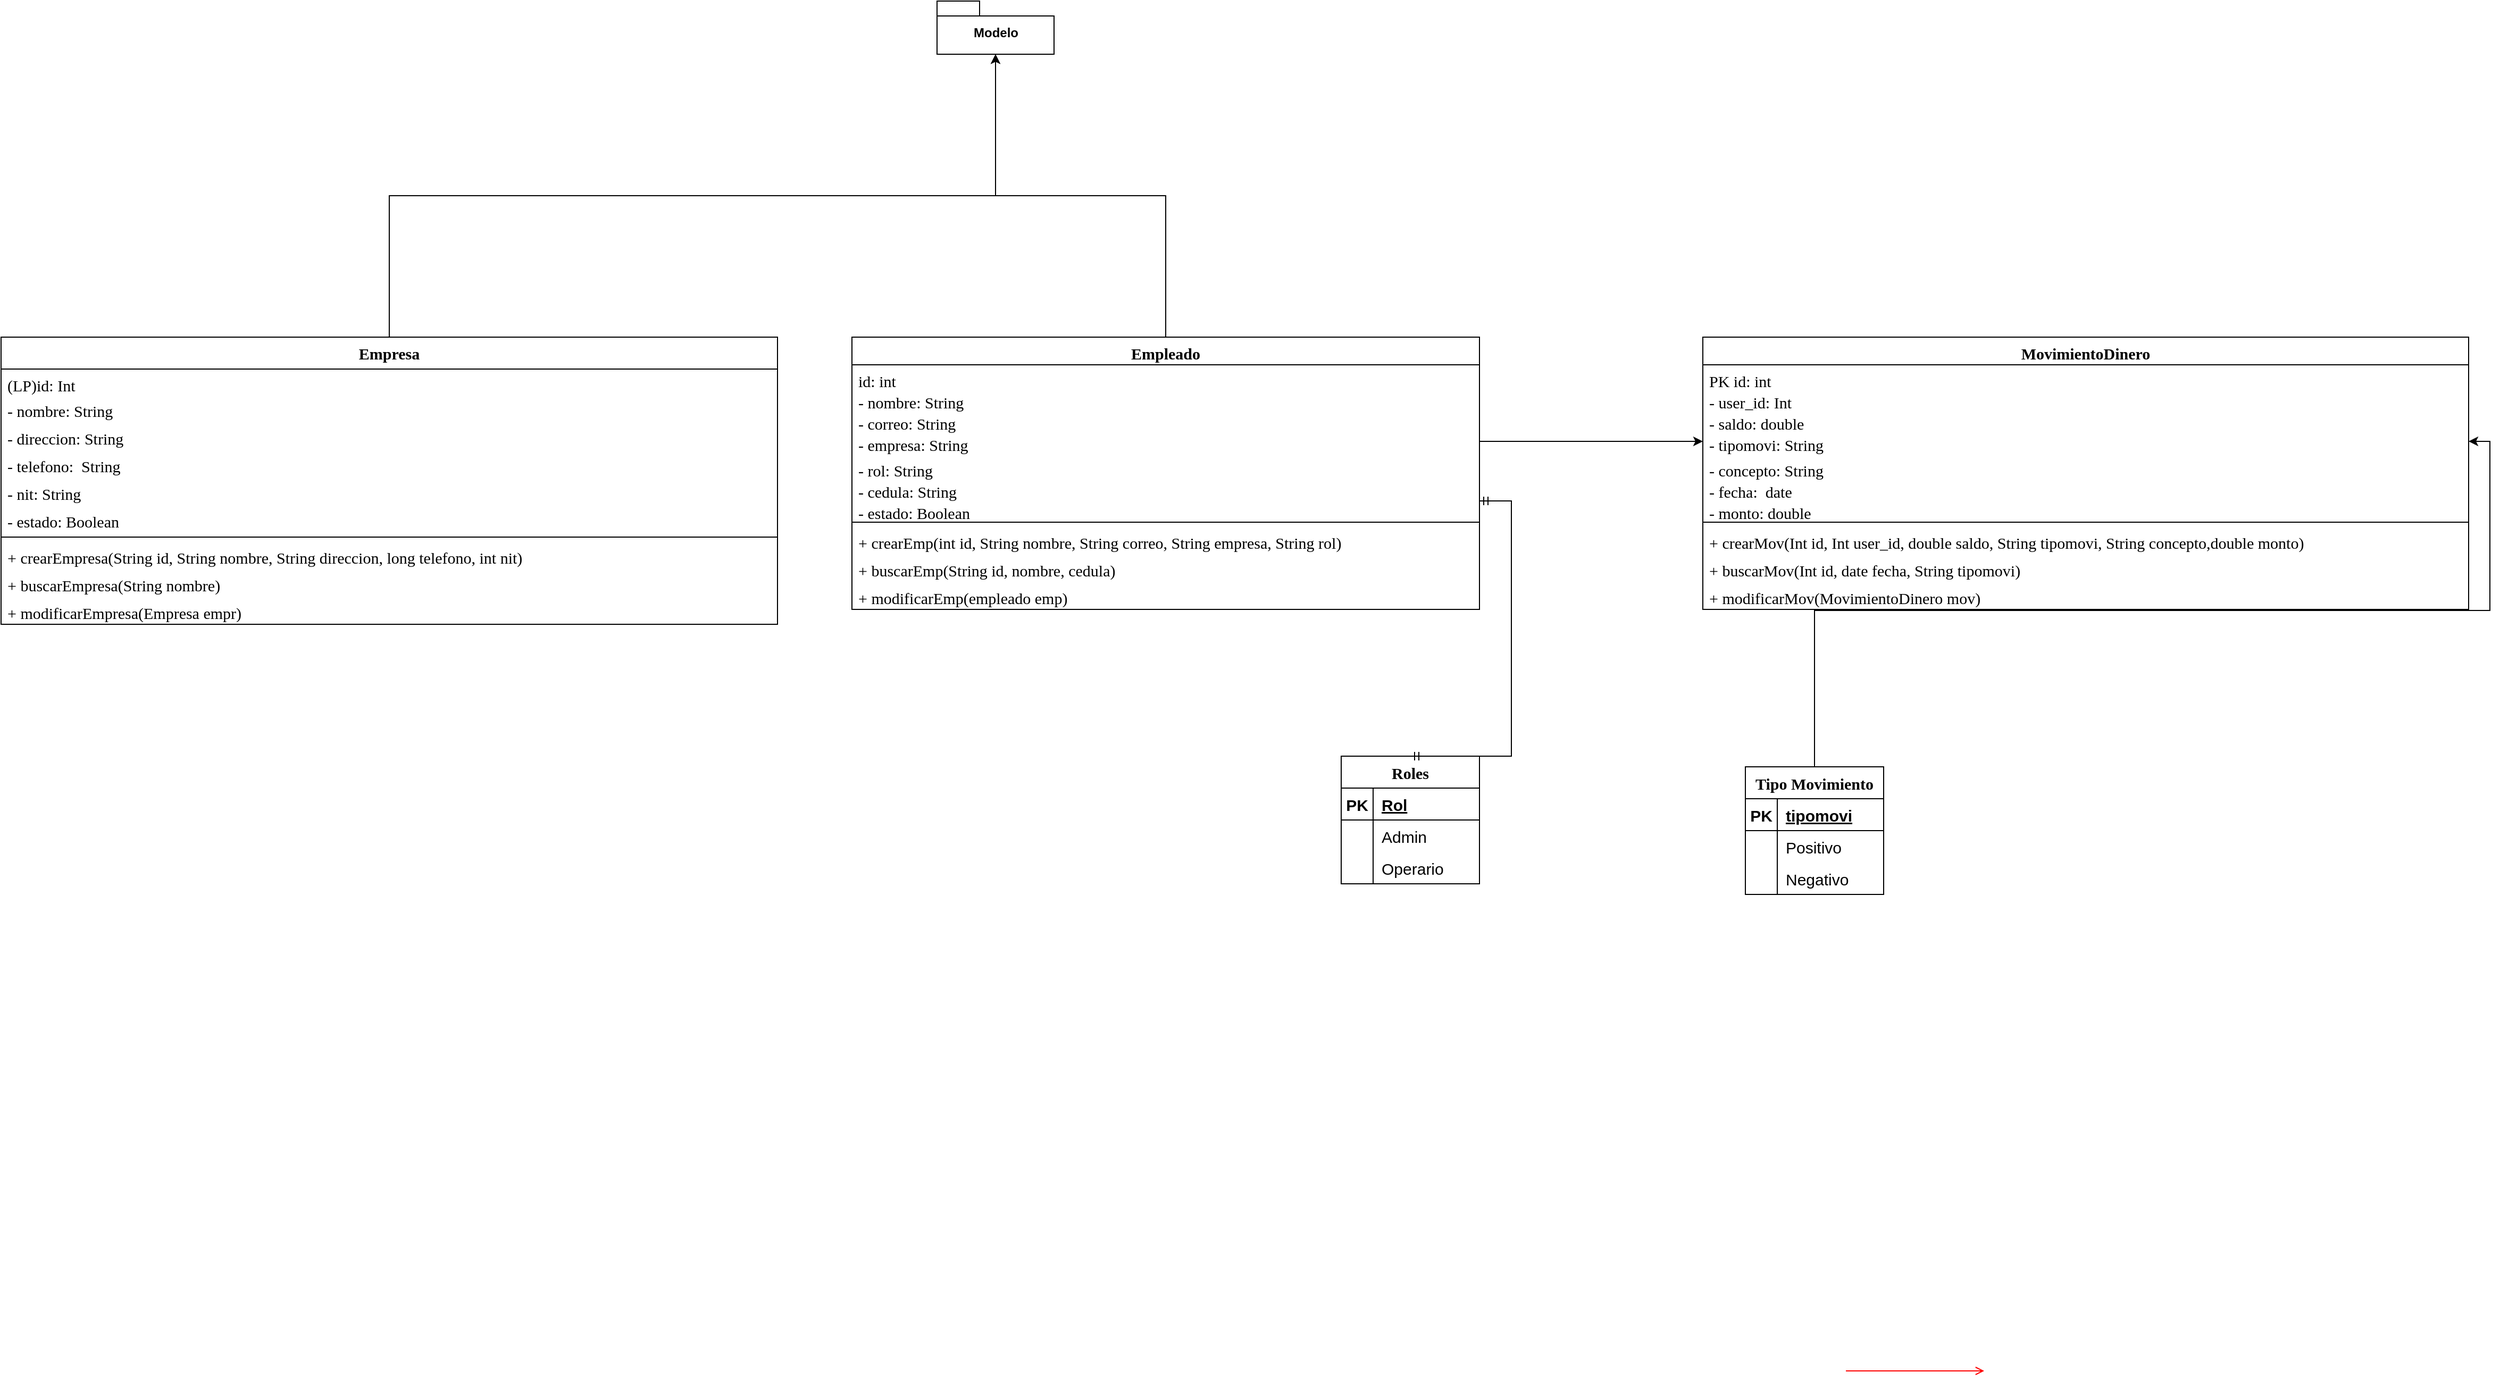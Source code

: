 <mxfile version="20.2.5" type="github">
  <diagram name="Page-1" id="e7e014a7-5840-1c2e-5031-d8a46d1fe8dd">
    <mxGraphModel dx="3645" dy="1515" grid="1" gridSize="10" guides="1" tooltips="1" connect="1" arrows="1" fold="1" page="1" pageScale="1" pageWidth="1169" pageHeight="826" background="none" math="0" shadow="0">
      <root>
        <mxCell id="0" />
        <mxCell id="1" parent="0" />
        <mxCell id="20" value="" style="endArrow=open;strokeColor=#FF0000;endFill=1;rounded=0" parent="1" edge="1">
          <mxGeometry relative="1" as="geometry">
            <mxPoint x="334.5" y="478" as="sourcePoint" />
            <mxPoint x="464.5" y="478" as="targetPoint" />
          </mxGeometry>
        </mxCell>
        <mxCell id="T2l-KAt5cFwoiX4_qtLd-35" style="edgeStyle=orthogonalEdgeStyle;rounded=0;orthogonalLoop=1;jettySize=auto;html=1;entryX=0.5;entryY=1;entryDx=0;entryDy=0;entryPerimeter=0;" edge="1" parent="1" source="-jhhfMKUaRIEQKiHu2_N-52" target="-jhhfMKUaRIEQKiHu2_N-64">
          <mxGeometry relative="1" as="geometry" />
        </mxCell>
        <mxCell id="-jhhfMKUaRIEQKiHu2_N-52" value="Empleado" style="swimlane;fontStyle=1;align=center;verticalAlign=top;childLayout=stackLayout;horizontal=1;startSize=26;horizontalStack=0;resizeParent=1;resizeParentMax=0;resizeLast=0;collapsible=1;marginBottom=0;fontFamily=Poppins;fontSource=https%3A%2F%2Ffonts.googleapis.com%2Fcss%3Ffamily%3DPoppins;fontSize=15;" parent="1" vertex="1">
          <mxGeometry x="-600" y="-494" width="590" height="256" as="geometry" />
        </mxCell>
        <mxCell id="-jhhfMKUaRIEQKiHu2_N-53" value="id: int" style="text;align=left;verticalAlign=top;spacingLeft=4;spacingRight=4;overflow=hidden;rotatable=0;points=[[0,0.5],[1,0.5]];portConstraint=eastwest;fontFamily=Poppins;fontSource=https%3A%2F%2Ffonts.googleapis.com%2Fcss%3Ffamily%3DPoppins;fontSize=15;" parent="-jhhfMKUaRIEQKiHu2_N-52" vertex="1">
          <mxGeometry y="26" width="590" height="20" as="geometry" />
        </mxCell>
        <mxCell id="-jhhfMKUaRIEQKiHu2_N-54" value="- nombre: String" style="text;align=left;verticalAlign=top;spacingLeft=4;spacingRight=4;overflow=hidden;rotatable=0;points=[[0,0.5],[1,0.5]];portConstraint=eastwest;fontFamily=Poppins;fontSource=https%3A%2F%2Ffonts.googleapis.com%2Fcss%3Ffamily%3DPoppins;fontSize=15;" parent="-jhhfMKUaRIEQKiHu2_N-52" vertex="1">
          <mxGeometry y="46" width="590" height="20" as="geometry" />
        </mxCell>
        <mxCell id="-jhhfMKUaRIEQKiHu2_N-55" value="- correo: String&#xa;  " style="text;align=left;verticalAlign=top;spacingLeft=4;spacingRight=4;overflow=hidden;rotatable=0;points=[[0,0.5],[1,0.5]];portConstraint=eastwest;fontFamily=Poppins;fontSource=https%3A%2F%2Ffonts.googleapis.com%2Fcss%3Ffamily%3DPoppins;fontSize=15;" parent="-jhhfMKUaRIEQKiHu2_N-52" vertex="1">
          <mxGeometry y="66" width="590" height="20" as="geometry" />
        </mxCell>
        <mxCell id="-jhhfMKUaRIEQKiHu2_N-56" value="- empresa: String" style="text;align=left;verticalAlign=top;spacingLeft=4;spacingRight=4;overflow=hidden;rotatable=0;points=[[0,0.5],[1,0.5]];portConstraint=eastwest;fontFamily=Poppins;fontSource=https%3A%2F%2Ffonts.googleapis.com%2Fcss%3Ffamily%3DPoppins;fontSize=15;" parent="-jhhfMKUaRIEQKiHu2_N-52" vertex="1">
          <mxGeometry y="86" width="590" height="24" as="geometry" />
        </mxCell>
        <mxCell id="-jhhfMKUaRIEQKiHu2_N-57" value="- rol: String" style="text;align=left;verticalAlign=top;spacingLeft=4;spacingRight=4;overflow=hidden;rotatable=0;points=[[0,0.5],[1,0.5]];portConstraint=eastwest;fontFamily=Poppins;fontSource=https%3A%2F%2Ffonts.googleapis.com%2Fcss%3Ffamily%3DPoppins;fontSize=15;" parent="-jhhfMKUaRIEQKiHu2_N-52" vertex="1">
          <mxGeometry y="110" width="590" height="20" as="geometry" />
        </mxCell>
        <mxCell id="vJ8r76aD_HHUpvMMQtQt-20" value="- cedula: String" style="text;align=left;verticalAlign=top;spacingLeft=4;spacingRight=4;overflow=hidden;rotatable=0;points=[[0,0.5],[1,0.5]];portConstraint=eastwest;fontFamily=Poppins;fontSource=https%3A%2F%2Ffonts.googleapis.com%2Fcss%3Ffamily%3DPoppins;fontSize=15;" parent="-jhhfMKUaRIEQKiHu2_N-52" vertex="1">
          <mxGeometry y="130" width="590" height="20" as="geometry" />
        </mxCell>
        <mxCell id="vJ8r76aD_HHUpvMMQtQt-21" value="- estado: Boolean" style="text;align=left;verticalAlign=top;spacingLeft=4;spacingRight=4;overflow=hidden;rotatable=0;points=[[0,0.5],[1,0.5]];portConstraint=eastwest;fontFamily=Poppins;fontSource=https%3A%2F%2Ffonts.googleapis.com%2Fcss%3Ffamily%3DPoppins;fontSize=15;" parent="-jhhfMKUaRIEQKiHu2_N-52" vertex="1">
          <mxGeometry y="150" width="590" height="20" as="geometry" />
        </mxCell>
        <mxCell id="-jhhfMKUaRIEQKiHu2_N-58" value="" style="line;strokeWidth=1;fillColor=none;align=left;verticalAlign=middle;spacingTop=-1;spacingLeft=3;spacingRight=3;rotatable=0;labelPosition=right;points=[];portConstraint=eastwest;" parent="-jhhfMKUaRIEQKiHu2_N-52" vertex="1">
          <mxGeometry y="170" width="590" height="8" as="geometry" />
        </mxCell>
        <mxCell id="-jhhfMKUaRIEQKiHu2_N-59" value="+ crearEmp(int id, String nombre, String correo, String empresa, String rol)" style="text;align=left;verticalAlign=top;spacingLeft=4;spacingRight=4;overflow=hidden;rotatable=0;points=[[0,0.5],[1,0.5]];portConstraint=eastwest;fontFamily=Poppins;fontSource=https%3A%2F%2Ffonts.googleapis.com%2Fcss%3Ffamily%3DPoppins;fontSize=15;" parent="-jhhfMKUaRIEQKiHu2_N-52" vertex="1">
          <mxGeometry y="178" width="590" height="26" as="geometry" />
        </mxCell>
        <mxCell id="-jhhfMKUaRIEQKiHu2_N-60" value="+ buscarEmp(String id, nombre, cedula)" style="text;align=left;verticalAlign=top;spacingLeft=4;spacingRight=4;overflow=hidden;rotatable=0;points=[[0,0.5],[1,0.5]];portConstraint=eastwest;fontFamily=Poppins;fontSource=https%3A%2F%2Ffonts.googleapis.com%2Fcss%3Ffamily%3DPoppins;fontSize=15;" parent="-jhhfMKUaRIEQKiHu2_N-52" vertex="1">
          <mxGeometry y="204" width="590" height="26" as="geometry" />
        </mxCell>
        <mxCell id="-jhhfMKUaRIEQKiHu2_N-61" value="+ modificarEmp(empleado emp)" style="text;align=left;verticalAlign=top;spacingLeft=4;spacingRight=4;overflow=hidden;rotatable=0;points=[[0,0.5],[1,0.5]];portConstraint=eastwest;fontFamily=Poppins;fontSource=https%3A%2F%2Ffonts.googleapis.com%2Fcss%3Ffamily%3DPoppins;fontSize=15;" parent="-jhhfMKUaRIEQKiHu2_N-52" vertex="1">
          <mxGeometry y="230" width="590" height="26" as="geometry" />
        </mxCell>
        <mxCell id="-jhhfMKUaRIEQKiHu2_N-64" value="Modelo" style="shape=folder;fontStyle=1;spacingTop=10;tabWidth=40;tabHeight=14;tabPosition=left;html=1;" parent="1" vertex="1">
          <mxGeometry x="-520" y="-810" width="110" height="50" as="geometry" />
        </mxCell>
        <mxCell id="-jhhfMKUaRIEQKiHu2_N-69" value="Roles" style="shape=table;startSize=30;container=1;collapsible=1;childLayout=tableLayout;fixedRows=1;rowLines=0;fontStyle=1;align=center;resizeLast=1;fontSize=15;fontFamily=Poppins;fontSource=https%3A%2F%2Ffonts.googleapis.com%2Fcss%3Ffamily%3DPoppins;" parent="1" vertex="1">
          <mxGeometry x="-140" y="-100" width="130" height="120" as="geometry" />
        </mxCell>
        <mxCell id="-jhhfMKUaRIEQKiHu2_N-70" value="" style="shape=tableRow;horizontal=0;startSize=0;swimlaneHead=0;swimlaneBody=0;fillColor=none;collapsible=0;dropTarget=0;points=[[0,0.5],[1,0.5]];portConstraint=eastwest;top=0;left=0;right=0;bottom=1;" parent="-jhhfMKUaRIEQKiHu2_N-69" vertex="1">
          <mxGeometry y="30" width="130" height="30" as="geometry" />
        </mxCell>
        <mxCell id="-jhhfMKUaRIEQKiHu2_N-71" value="PK" style="shape=partialRectangle;connectable=0;fillColor=none;top=0;left=0;bottom=0;right=0;fontStyle=1;overflow=hidden;fontSize=15;" parent="-jhhfMKUaRIEQKiHu2_N-70" vertex="1">
          <mxGeometry width="30" height="30" as="geometry">
            <mxRectangle width="30" height="30" as="alternateBounds" />
          </mxGeometry>
        </mxCell>
        <mxCell id="-jhhfMKUaRIEQKiHu2_N-72" value="Rol" style="shape=partialRectangle;connectable=0;fillColor=none;top=0;left=0;bottom=0;right=0;align=left;spacingLeft=6;fontStyle=5;overflow=hidden;fontSize=15;" parent="-jhhfMKUaRIEQKiHu2_N-70" vertex="1">
          <mxGeometry x="30" width="100" height="30" as="geometry">
            <mxRectangle width="100" height="30" as="alternateBounds" />
          </mxGeometry>
        </mxCell>
        <mxCell id="-jhhfMKUaRIEQKiHu2_N-73" value="" style="shape=tableRow;horizontal=0;startSize=0;swimlaneHead=0;swimlaneBody=0;fillColor=none;collapsible=0;dropTarget=0;points=[[0,0.5],[1,0.5]];portConstraint=eastwest;top=0;left=0;right=0;bottom=0;" parent="-jhhfMKUaRIEQKiHu2_N-69" vertex="1">
          <mxGeometry y="60" width="130" height="30" as="geometry" />
        </mxCell>
        <mxCell id="-jhhfMKUaRIEQKiHu2_N-74" value="" style="shape=partialRectangle;connectable=0;fillColor=none;top=0;left=0;bottom=0;right=0;editable=1;overflow=hidden;" parent="-jhhfMKUaRIEQKiHu2_N-73" vertex="1">
          <mxGeometry width="30" height="30" as="geometry">
            <mxRectangle width="30" height="30" as="alternateBounds" />
          </mxGeometry>
        </mxCell>
        <mxCell id="-jhhfMKUaRIEQKiHu2_N-75" value="Admin" style="shape=partialRectangle;connectable=0;fillColor=none;top=0;left=0;bottom=0;right=0;align=left;spacingLeft=6;overflow=hidden;fontSize=15;" parent="-jhhfMKUaRIEQKiHu2_N-73" vertex="1">
          <mxGeometry x="30" width="100" height="30" as="geometry">
            <mxRectangle width="100" height="30" as="alternateBounds" />
          </mxGeometry>
        </mxCell>
        <mxCell id="-jhhfMKUaRIEQKiHu2_N-76" value="" style="shape=tableRow;horizontal=0;startSize=0;swimlaneHead=0;swimlaneBody=0;fillColor=none;collapsible=0;dropTarget=0;points=[[0,0.5],[1,0.5]];portConstraint=eastwest;top=0;left=0;right=0;bottom=0;" parent="-jhhfMKUaRIEQKiHu2_N-69" vertex="1">
          <mxGeometry y="90" width="130" height="30" as="geometry" />
        </mxCell>
        <mxCell id="-jhhfMKUaRIEQKiHu2_N-77" value="" style="shape=partialRectangle;connectable=0;fillColor=none;top=0;left=0;bottom=0;right=0;editable=1;overflow=hidden;" parent="-jhhfMKUaRIEQKiHu2_N-76" vertex="1">
          <mxGeometry width="30" height="30" as="geometry">
            <mxRectangle width="30" height="30" as="alternateBounds" />
          </mxGeometry>
        </mxCell>
        <mxCell id="-jhhfMKUaRIEQKiHu2_N-78" value="Operario" style="shape=partialRectangle;connectable=0;fillColor=none;top=0;left=0;bottom=0;right=0;align=left;spacingLeft=6;overflow=hidden;fontSize=15;" parent="-jhhfMKUaRIEQKiHu2_N-76" vertex="1">
          <mxGeometry x="30" width="100" height="30" as="geometry">
            <mxRectangle width="100" height="30" as="alternateBounds" />
          </mxGeometry>
        </mxCell>
        <mxCell id="-jhhfMKUaRIEQKiHu2_N-79" value="" style="edgeStyle=entityRelationEdgeStyle;fontSize=12;html=1;endArrow=ERmandOne;startArrow=ERmandOne;rounded=0;entryX=0.5;entryY=0;entryDx=0;entryDy=0;" parent="1" target="-jhhfMKUaRIEQKiHu2_N-69" edge="1">
          <mxGeometry width="100" height="100" relative="1" as="geometry">
            <mxPoint x="-10" y="-340" as="sourcePoint" />
            <mxPoint x="-110" y="-230" as="targetPoint" />
          </mxGeometry>
        </mxCell>
        <mxCell id="-jhhfMKUaRIEQKiHu2_N-92" style="edgeStyle=orthogonalEdgeStyle;rounded=0;orthogonalLoop=1;jettySize=auto;html=1;exitX=0.5;exitY=0;exitDx=0;exitDy=0;entryX=0.5;entryY=1;entryDx=0;entryDy=0;entryPerimeter=0;" parent="1" source="-jhhfMKUaRIEQKiHu2_N-80" target="-jhhfMKUaRIEQKiHu2_N-64" edge="1">
          <mxGeometry relative="1" as="geometry" />
        </mxCell>
        <mxCell id="-jhhfMKUaRIEQKiHu2_N-80" value="Empresa" style="swimlane;fontStyle=1;align=center;verticalAlign=top;childLayout=stackLayout;horizontal=1;startSize=30;horizontalStack=0;resizeParent=1;resizeParentMax=0;resizeLast=0;collapsible=1;marginBottom=0;fillStyle=solid;fontFamily=Poppins;fontSource=https%3A%2F%2Ffonts.googleapis.com%2Fcss%3Ffamily%3DPoppins;fontSize=15;strokeWidth=1;fillColor=#FFFFFF;" parent="1" vertex="1">
          <mxGeometry x="-1400" y="-494" width="730" height="270" as="geometry" />
        </mxCell>
        <mxCell id="-jhhfMKUaRIEQKiHu2_N-81" value="(LP)id: Int" style="text;strokeColor=none;fillColor=none;align=left;verticalAlign=top;spacingLeft=4;spacingRight=4;overflow=hidden;rotatable=0;points=[[0,0.5],[1,0.5]];portConstraint=eastwest;fillStyle=solid;fontFamily=Poppins;fontSource=https%3A%2F%2Ffonts.googleapis.com%2Fcss%3Ffamily%3DPoppins;fontSize=15;" parent="-jhhfMKUaRIEQKiHu2_N-80" vertex="1">
          <mxGeometry y="30" width="730" height="24" as="geometry" />
        </mxCell>
        <mxCell id="-jhhfMKUaRIEQKiHu2_N-82" value="- nombre: String" style="text;strokeColor=none;fillColor=none;align=left;verticalAlign=top;spacingLeft=4;spacingRight=4;overflow=hidden;rotatable=0;points=[[0,0.5],[1,0.5]];portConstraint=eastwest;fillStyle=solid;fontFamily=Poppins;fontSource=https%3A%2F%2Ffonts.googleapis.com%2Fcss%3Ffamily%3DPoppins;fontSize=15;" parent="-jhhfMKUaRIEQKiHu2_N-80" vertex="1">
          <mxGeometry y="54" width="730" height="26" as="geometry" />
        </mxCell>
        <mxCell id="-jhhfMKUaRIEQKiHu2_N-83" value="- direccion: String" style="text;strokeColor=none;fillColor=none;align=left;verticalAlign=top;spacingLeft=4;spacingRight=4;overflow=hidden;rotatable=0;points=[[0,0.5],[1,0.5]];portConstraint=eastwest;fillStyle=solid;fontFamily=Poppins;fontSource=https%3A%2F%2Ffonts.googleapis.com%2Fcss%3Ffamily%3DPoppins;fontSize=15;" parent="-jhhfMKUaRIEQKiHu2_N-80" vertex="1">
          <mxGeometry y="80" width="730" height="26" as="geometry" />
        </mxCell>
        <mxCell id="-jhhfMKUaRIEQKiHu2_N-84" value="- telefono:  String" style="text;strokeColor=none;fillColor=none;align=left;verticalAlign=top;spacingLeft=4;spacingRight=4;overflow=hidden;rotatable=0;points=[[0,0.5],[1,0.5]];portConstraint=eastwest;fillStyle=solid;fontFamily=Poppins;fontSource=https%3A%2F%2Ffonts.googleapis.com%2Fcss%3Ffamily%3DPoppins;fontSize=15;" parent="-jhhfMKUaRIEQKiHu2_N-80" vertex="1">
          <mxGeometry y="106" width="730" height="26" as="geometry" />
        </mxCell>
        <mxCell id="-jhhfMKUaRIEQKiHu2_N-85" value="- nit: String" style="text;strokeColor=none;fillColor=none;align=left;verticalAlign=top;spacingLeft=4;spacingRight=4;overflow=hidden;rotatable=0;points=[[0,0.5],[1,0.5]];portConstraint=eastwest;fillStyle=solid;fontFamily=Poppins;fontSource=https%3A%2F%2Ffonts.googleapis.com%2Fcss%3Ffamily%3DPoppins;fontSize=15;" parent="-jhhfMKUaRIEQKiHu2_N-80" vertex="1">
          <mxGeometry y="132" width="730" height="26" as="geometry" />
        </mxCell>
        <mxCell id="-jhhfMKUaRIEQKiHu2_N-90" value="- estado: Boolean" style="text;strokeColor=none;fillColor=none;align=left;verticalAlign=top;spacingLeft=4;spacingRight=4;overflow=hidden;rotatable=0;points=[[0,0.5],[1,0.5]];portConstraint=eastwest;fillStyle=solid;fontFamily=Poppins;fontSource=https%3A%2F%2Ffonts.googleapis.com%2Fcss%3Ffamily%3DPoppins;fontSize=15;" parent="-jhhfMKUaRIEQKiHu2_N-80" vertex="1">
          <mxGeometry y="158" width="730" height="26" as="geometry" />
        </mxCell>
        <mxCell id="-jhhfMKUaRIEQKiHu2_N-86" value="" style="line;strokeWidth=1;fillColor=none;align=left;verticalAlign=middle;spacingTop=-1;spacingLeft=3;spacingRight=3;rotatable=0;labelPosition=right;points=[];portConstraint=eastwest;fillStyle=solid;fontFamily=Poppins;fontSource=https%3A%2F%2Ffonts.googleapis.com%2Fcss%3Ffamily%3DPoppins;fontSize=15;" parent="-jhhfMKUaRIEQKiHu2_N-80" vertex="1">
          <mxGeometry y="184" width="730" height="8" as="geometry" />
        </mxCell>
        <mxCell id="-jhhfMKUaRIEQKiHu2_N-87" value="+ crearEmpresa(String id, String nombre, String direccion, long telefono, int nit)" style="text;strokeColor=none;fillColor=none;align=left;verticalAlign=top;spacingLeft=4;spacingRight=4;overflow=hidden;rotatable=0;points=[[0,0.5],[1,0.5]];portConstraint=eastwest;fillStyle=solid;fontFamily=Poppins;fontSource=https%3A%2F%2Ffonts.googleapis.com%2Fcss%3Ffamily%3DPoppins;fontSize=15;" parent="-jhhfMKUaRIEQKiHu2_N-80" vertex="1">
          <mxGeometry y="192" width="730" height="26" as="geometry" />
        </mxCell>
        <mxCell id="-jhhfMKUaRIEQKiHu2_N-89" value="+ buscarEmpresa(String nombre)" style="text;strokeColor=none;fillColor=none;align=left;verticalAlign=top;spacingLeft=4;spacingRight=4;overflow=hidden;rotatable=0;points=[[0,0.5],[1,0.5]];portConstraint=eastwest;fillStyle=solid;fontFamily=Poppins;fontSource=https%3A%2F%2Ffonts.googleapis.com%2Fcss%3Ffamily%3DPoppins;fontSize=15;" parent="-jhhfMKUaRIEQKiHu2_N-80" vertex="1">
          <mxGeometry y="218" width="730" height="26" as="geometry" />
        </mxCell>
        <mxCell id="-jhhfMKUaRIEQKiHu2_N-88" value="+ modificarEmpresa(Empresa empr)" style="text;strokeColor=none;fillColor=none;align=left;verticalAlign=top;spacingLeft=4;spacingRight=4;overflow=hidden;rotatable=0;points=[[0,0.5],[1,0.5]];portConstraint=eastwest;fillStyle=solid;fontFamily=Poppins;fontSource=https%3A%2F%2Ffonts.googleapis.com%2Fcss%3Ffamily%3DPoppins;fontSize=15;" parent="-jhhfMKUaRIEQKiHu2_N-80" vertex="1">
          <mxGeometry y="244" width="730" height="26" as="geometry" />
        </mxCell>
        <mxCell id="T2l-KAt5cFwoiX4_qtLd-20" value="MovimientoDinero" style="swimlane;fontStyle=1;align=center;verticalAlign=top;childLayout=stackLayout;horizontal=1;startSize=26;horizontalStack=0;resizeParent=1;resizeParentMax=0;resizeLast=0;collapsible=1;marginBottom=0;fontFamily=Poppins;fontSource=https%3A%2F%2Ffonts.googleapis.com%2Fcss%3Ffamily%3DPoppins;fontSize=15;" vertex="1" parent="1">
          <mxGeometry x="200" y="-494" width="720" height="256" as="geometry" />
        </mxCell>
        <mxCell id="T2l-KAt5cFwoiX4_qtLd-21" value="PK id: int" style="text;align=left;verticalAlign=top;spacingLeft=4;spacingRight=4;overflow=hidden;rotatable=0;points=[[0,0.5],[1,0.5]];portConstraint=eastwest;fontFamily=Poppins;fontSource=https%3A%2F%2Ffonts.googleapis.com%2Fcss%3Ffamily%3DPoppins;fontSize=15;" vertex="1" parent="T2l-KAt5cFwoiX4_qtLd-20">
          <mxGeometry y="26" width="720" height="20" as="geometry" />
        </mxCell>
        <mxCell id="T2l-KAt5cFwoiX4_qtLd-22" value="- user_id: Int" style="text;align=left;verticalAlign=top;spacingLeft=4;spacingRight=4;overflow=hidden;rotatable=0;points=[[0,0.5],[1,0.5]];portConstraint=eastwest;fontFamily=Poppins;fontSource=https%3A%2F%2Ffonts.googleapis.com%2Fcss%3Ffamily%3DPoppins;fontSize=15;" vertex="1" parent="T2l-KAt5cFwoiX4_qtLd-20">
          <mxGeometry y="46" width="720" height="20" as="geometry" />
        </mxCell>
        <mxCell id="T2l-KAt5cFwoiX4_qtLd-23" value="- saldo: double" style="text;align=left;verticalAlign=top;spacingLeft=4;spacingRight=4;overflow=hidden;rotatable=0;points=[[0,0.5],[1,0.5]];portConstraint=eastwest;fontFamily=Poppins;fontSource=https%3A%2F%2Ffonts.googleapis.com%2Fcss%3Ffamily%3DPoppins;fontSize=15;" vertex="1" parent="T2l-KAt5cFwoiX4_qtLd-20">
          <mxGeometry y="66" width="720" height="20" as="geometry" />
        </mxCell>
        <mxCell id="T2l-KAt5cFwoiX4_qtLd-24" value="- tipomovi: String" style="text;align=left;verticalAlign=top;spacingLeft=4;spacingRight=4;overflow=hidden;rotatable=0;points=[[0,0.5],[1,0.5]];portConstraint=eastwest;fontFamily=Poppins;fontSource=https%3A%2F%2Ffonts.googleapis.com%2Fcss%3Ffamily%3DPoppins;fontSize=15;" vertex="1" parent="T2l-KAt5cFwoiX4_qtLd-20">
          <mxGeometry y="86" width="720" height="24" as="geometry" />
        </mxCell>
        <mxCell id="T2l-KAt5cFwoiX4_qtLd-39" value="- concepto: String  " style="text;align=left;verticalAlign=top;spacingLeft=4;spacingRight=4;overflow=hidden;rotatable=0;points=[[0,0.5],[1,0.5]];portConstraint=eastwest;fontFamily=Poppins;fontSource=https%3A%2F%2Ffonts.googleapis.com%2Fcss%3Ffamily%3DPoppins;fontSize=15;" vertex="1" parent="T2l-KAt5cFwoiX4_qtLd-20">
          <mxGeometry y="110" width="720" height="20" as="geometry" />
        </mxCell>
        <mxCell id="T2l-KAt5cFwoiX4_qtLd-40" value="- fecha:  date" style="text;align=left;verticalAlign=top;spacingLeft=4;spacingRight=4;overflow=hidden;rotatable=0;points=[[0,0.5],[1,0.5]];portConstraint=eastwest;fontFamily=Poppins;fontSource=https%3A%2F%2Ffonts.googleapis.com%2Fcss%3Ffamily%3DPoppins;fontSize=15;" vertex="1" parent="T2l-KAt5cFwoiX4_qtLd-20">
          <mxGeometry y="130" width="720" height="20" as="geometry" />
        </mxCell>
        <mxCell id="T2l-KAt5cFwoiX4_qtLd-27" value="- monto: double  " style="text;align=left;verticalAlign=top;spacingLeft=4;spacingRight=4;overflow=hidden;rotatable=0;points=[[0,0.5],[1,0.5]];portConstraint=eastwest;fontFamily=Poppins;fontSource=https%3A%2F%2Ffonts.googleapis.com%2Fcss%3Ffamily%3DPoppins;fontSize=15;" vertex="1" parent="T2l-KAt5cFwoiX4_qtLd-20">
          <mxGeometry y="150" width="720" height="20" as="geometry" />
        </mxCell>
        <mxCell id="T2l-KAt5cFwoiX4_qtLd-28" value="" style="line;strokeWidth=1;fillColor=none;align=left;verticalAlign=middle;spacingTop=-1;spacingLeft=3;spacingRight=3;rotatable=0;labelPosition=right;points=[];portConstraint=eastwest;" vertex="1" parent="T2l-KAt5cFwoiX4_qtLd-20">
          <mxGeometry y="170" width="720" height="8" as="geometry" />
        </mxCell>
        <mxCell id="T2l-KAt5cFwoiX4_qtLd-29" value="+ crearMov(Int id, Int user_id, double saldo, String tipomovi, String concepto,double monto)" style="text;align=left;verticalAlign=top;spacingLeft=4;spacingRight=4;overflow=hidden;rotatable=0;points=[[0,0.5],[1,0.5]];portConstraint=eastwest;fontFamily=Poppins;fontSource=https%3A%2F%2Ffonts.googleapis.com%2Fcss%3Ffamily%3DPoppins;fontSize=15;" vertex="1" parent="T2l-KAt5cFwoiX4_qtLd-20">
          <mxGeometry y="178" width="720" height="26" as="geometry" />
        </mxCell>
        <mxCell id="T2l-KAt5cFwoiX4_qtLd-30" value="+ buscarMov(Int id, date fecha, String tipomovi)" style="text;align=left;verticalAlign=top;spacingLeft=4;spacingRight=4;overflow=hidden;rotatable=0;points=[[0,0.5],[1,0.5]];portConstraint=eastwest;fontFamily=Poppins;fontSource=https%3A%2F%2Ffonts.googleapis.com%2Fcss%3Ffamily%3DPoppins;fontSize=15;" vertex="1" parent="T2l-KAt5cFwoiX4_qtLd-20">
          <mxGeometry y="204" width="720" height="26" as="geometry" />
        </mxCell>
        <mxCell id="T2l-KAt5cFwoiX4_qtLd-31" value="+ modificarMov(MovimientoDinero mov)" style="text;align=left;verticalAlign=top;spacingLeft=4;spacingRight=4;overflow=hidden;rotatable=0;points=[[0,0.5],[1,0.5]];portConstraint=eastwest;fontFamily=Poppins;fontSource=https%3A%2F%2Ffonts.googleapis.com%2Fcss%3Ffamily%3DPoppins;fontSize=15;" vertex="1" parent="T2l-KAt5cFwoiX4_qtLd-20">
          <mxGeometry y="230" width="720" height="26" as="geometry" />
        </mxCell>
        <mxCell id="T2l-KAt5cFwoiX4_qtLd-36" style="edgeStyle=orthogonalEdgeStyle;rounded=0;orthogonalLoop=1;jettySize=auto;html=1;entryX=0;entryY=0.5;entryDx=0;entryDy=0;" edge="1" parent="1" source="-jhhfMKUaRIEQKiHu2_N-56" target="T2l-KAt5cFwoiX4_qtLd-24">
          <mxGeometry relative="1" as="geometry" />
        </mxCell>
        <mxCell id="T2l-KAt5cFwoiX4_qtLd-51" style="edgeStyle=orthogonalEdgeStyle;rounded=0;orthogonalLoop=1;jettySize=auto;html=1;entryX=1;entryY=0.5;entryDx=0;entryDy=0;" edge="1" parent="1" source="T2l-KAt5cFwoiX4_qtLd-41" target="T2l-KAt5cFwoiX4_qtLd-24">
          <mxGeometry relative="1" as="geometry" />
        </mxCell>
        <mxCell id="T2l-KAt5cFwoiX4_qtLd-41" value="Tipo Movimiento" style="shape=table;startSize=30;container=1;collapsible=1;childLayout=tableLayout;fixedRows=1;rowLines=0;fontStyle=1;align=center;resizeLast=1;fontSize=15;fontFamily=Poppins;fontSource=https%3A%2F%2Ffonts.googleapis.com%2Fcss%3Ffamily%3DPoppins;" vertex="1" parent="1">
          <mxGeometry x="240" y="-90" width="130" height="120" as="geometry" />
        </mxCell>
        <mxCell id="T2l-KAt5cFwoiX4_qtLd-42" value="" style="shape=tableRow;horizontal=0;startSize=0;swimlaneHead=0;swimlaneBody=0;fillColor=none;collapsible=0;dropTarget=0;points=[[0,0.5],[1,0.5]];portConstraint=eastwest;top=0;left=0;right=0;bottom=1;" vertex="1" parent="T2l-KAt5cFwoiX4_qtLd-41">
          <mxGeometry y="30" width="130" height="30" as="geometry" />
        </mxCell>
        <mxCell id="T2l-KAt5cFwoiX4_qtLd-43" value="PK" style="shape=partialRectangle;connectable=0;fillColor=none;top=0;left=0;bottom=0;right=0;fontStyle=1;overflow=hidden;fontSize=15;" vertex="1" parent="T2l-KAt5cFwoiX4_qtLd-42">
          <mxGeometry width="30" height="30" as="geometry">
            <mxRectangle width="30" height="30" as="alternateBounds" />
          </mxGeometry>
        </mxCell>
        <mxCell id="T2l-KAt5cFwoiX4_qtLd-44" value="tipomovi" style="shape=partialRectangle;connectable=0;fillColor=none;top=0;left=0;bottom=0;right=0;align=left;spacingLeft=6;fontStyle=5;overflow=hidden;fontSize=15;" vertex="1" parent="T2l-KAt5cFwoiX4_qtLd-42">
          <mxGeometry x="30" width="100" height="30" as="geometry">
            <mxRectangle width="100" height="30" as="alternateBounds" />
          </mxGeometry>
        </mxCell>
        <mxCell id="T2l-KAt5cFwoiX4_qtLd-45" value="" style="shape=tableRow;horizontal=0;startSize=0;swimlaneHead=0;swimlaneBody=0;fillColor=none;collapsible=0;dropTarget=0;points=[[0,0.5],[1,0.5]];portConstraint=eastwest;top=0;left=0;right=0;bottom=0;" vertex="1" parent="T2l-KAt5cFwoiX4_qtLd-41">
          <mxGeometry y="60" width="130" height="30" as="geometry" />
        </mxCell>
        <mxCell id="T2l-KAt5cFwoiX4_qtLd-46" value="" style="shape=partialRectangle;connectable=0;fillColor=none;top=0;left=0;bottom=0;right=0;editable=1;overflow=hidden;" vertex="1" parent="T2l-KAt5cFwoiX4_qtLd-45">
          <mxGeometry width="30" height="30" as="geometry">
            <mxRectangle width="30" height="30" as="alternateBounds" />
          </mxGeometry>
        </mxCell>
        <mxCell id="T2l-KAt5cFwoiX4_qtLd-47" value="Positivo" style="shape=partialRectangle;connectable=0;fillColor=none;top=0;left=0;bottom=0;right=0;align=left;spacingLeft=6;overflow=hidden;fontSize=15;" vertex="1" parent="T2l-KAt5cFwoiX4_qtLd-45">
          <mxGeometry x="30" width="100" height="30" as="geometry">
            <mxRectangle width="100" height="30" as="alternateBounds" />
          </mxGeometry>
        </mxCell>
        <mxCell id="T2l-KAt5cFwoiX4_qtLd-48" value="" style="shape=tableRow;horizontal=0;startSize=0;swimlaneHead=0;swimlaneBody=0;fillColor=none;collapsible=0;dropTarget=0;points=[[0,0.5],[1,0.5]];portConstraint=eastwest;top=0;left=0;right=0;bottom=0;" vertex="1" parent="T2l-KAt5cFwoiX4_qtLd-41">
          <mxGeometry y="90" width="130" height="30" as="geometry" />
        </mxCell>
        <mxCell id="T2l-KAt5cFwoiX4_qtLd-49" value="" style="shape=partialRectangle;connectable=0;fillColor=none;top=0;left=0;bottom=0;right=0;editable=1;overflow=hidden;" vertex="1" parent="T2l-KAt5cFwoiX4_qtLd-48">
          <mxGeometry width="30" height="30" as="geometry">
            <mxRectangle width="30" height="30" as="alternateBounds" />
          </mxGeometry>
        </mxCell>
        <mxCell id="T2l-KAt5cFwoiX4_qtLd-50" value="Negativo" style="shape=partialRectangle;connectable=0;fillColor=none;top=0;left=0;bottom=0;right=0;align=left;spacingLeft=6;overflow=hidden;fontSize=15;" vertex="1" parent="T2l-KAt5cFwoiX4_qtLd-48">
          <mxGeometry x="30" width="100" height="30" as="geometry">
            <mxRectangle width="100" height="30" as="alternateBounds" />
          </mxGeometry>
        </mxCell>
      </root>
    </mxGraphModel>
  </diagram>
</mxfile>
